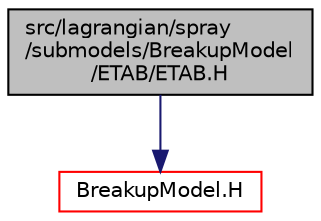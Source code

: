 digraph "src/lagrangian/spray/submodels/BreakupModel/ETAB/ETAB.H"
{
  bgcolor="transparent";
  edge [fontname="Helvetica",fontsize="10",labelfontname="Helvetica",labelfontsize="10"];
  node [fontname="Helvetica",fontsize="10",shape=record];
  Node0 [label="src/lagrangian/spray\l/submodels/BreakupModel\l/ETAB/ETAB.H",height=0.2,width=0.4,color="black", fillcolor="grey75", style="filled", fontcolor="black"];
  Node0 -> Node1 [color="midnightblue",fontsize="10",style="solid",fontname="Helvetica"];
  Node1 [label="BreakupModel.H",height=0.2,width=0.4,color="red",URL="$a07418.html"];
}
